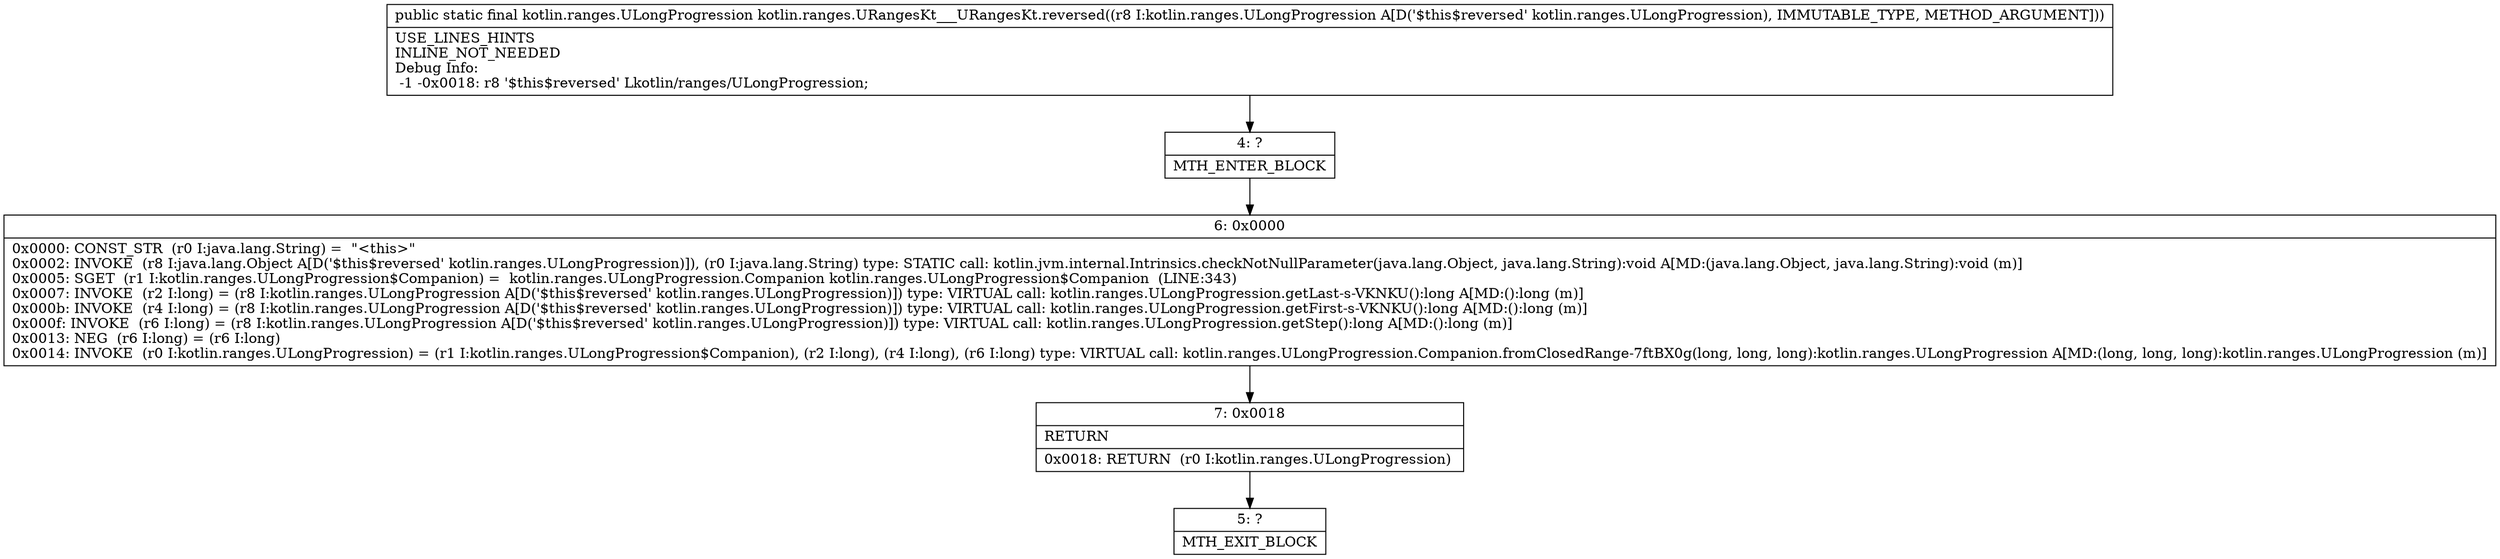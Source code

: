 digraph "CFG forkotlin.ranges.URangesKt___URangesKt.reversed(Lkotlin\/ranges\/ULongProgression;)Lkotlin\/ranges\/ULongProgression;" {
Node_4 [shape=record,label="{4\:\ ?|MTH_ENTER_BLOCK\l}"];
Node_6 [shape=record,label="{6\:\ 0x0000|0x0000: CONST_STR  (r0 I:java.lang.String) =  \"\<this\>\" \l0x0002: INVOKE  (r8 I:java.lang.Object A[D('$this$reversed' kotlin.ranges.ULongProgression)]), (r0 I:java.lang.String) type: STATIC call: kotlin.jvm.internal.Intrinsics.checkNotNullParameter(java.lang.Object, java.lang.String):void A[MD:(java.lang.Object, java.lang.String):void (m)]\l0x0005: SGET  (r1 I:kotlin.ranges.ULongProgression$Companion) =  kotlin.ranges.ULongProgression.Companion kotlin.ranges.ULongProgression$Companion  (LINE:343)\l0x0007: INVOKE  (r2 I:long) = (r8 I:kotlin.ranges.ULongProgression A[D('$this$reversed' kotlin.ranges.ULongProgression)]) type: VIRTUAL call: kotlin.ranges.ULongProgression.getLast\-s\-VKNKU():long A[MD:():long (m)]\l0x000b: INVOKE  (r4 I:long) = (r8 I:kotlin.ranges.ULongProgression A[D('$this$reversed' kotlin.ranges.ULongProgression)]) type: VIRTUAL call: kotlin.ranges.ULongProgression.getFirst\-s\-VKNKU():long A[MD:():long (m)]\l0x000f: INVOKE  (r6 I:long) = (r8 I:kotlin.ranges.ULongProgression A[D('$this$reversed' kotlin.ranges.ULongProgression)]) type: VIRTUAL call: kotlin.ranges.ULongProgression.getStep():long A[MD:():long (m)]\l0x0013: NEG  (r6 I:long) = (r6 I:long) \l0x0014: INVOKE  (r0 I:kotlin.ranges.ULongProgression) = (r1 I:kotlin.ranges.ULongProgression$Companion), (r2 I:long), (r4 I:long), (r6 I:long) type: VIRTUAL call: kotlin.ranges.ULongProgression.Companion.fromClosedRange\-7ftBX0g(long, long, long):kotlin.ranges.ULongProgression A[MD:(long, long, long):kotlin.ranges.ULongProgression (m)]\l}"];
Node_7 [shape=record,label="{7\:\ 0x0018|RETURN\l|0x0018: RETURN  (r0 I:kotlin.ranges.ULongProgression) \l}"];
Node_5 [shape=record,label="{5\:\ ?|MTH_EXIT_BLOCK\l}"];
MethodNode[shape=record,label="{public static final kotlin.ranges.ULongProgression kotlin.ranges.URangesKt___URangesKt.reversed((r8 I:kotlin.ranges.ULongProgression A[D('$this$reversed' kotlin.ranges.ULongProgression), IMMUTABLE_TYPE, METHOD_ARGUMENT]))  | USE_LINES_HINTS\lINLINE_NOT_NEEDED\lDebug Info:\l  \-1 \-0x0018: r8 '$this$reversed' Lkotlin\/ranges\/ULongProgression;\l}"];
MethodNode -> Node_4;Node_4 -> Node_6;
Node_6 -> Node_7;
Node_7 -> Node_5;
}

